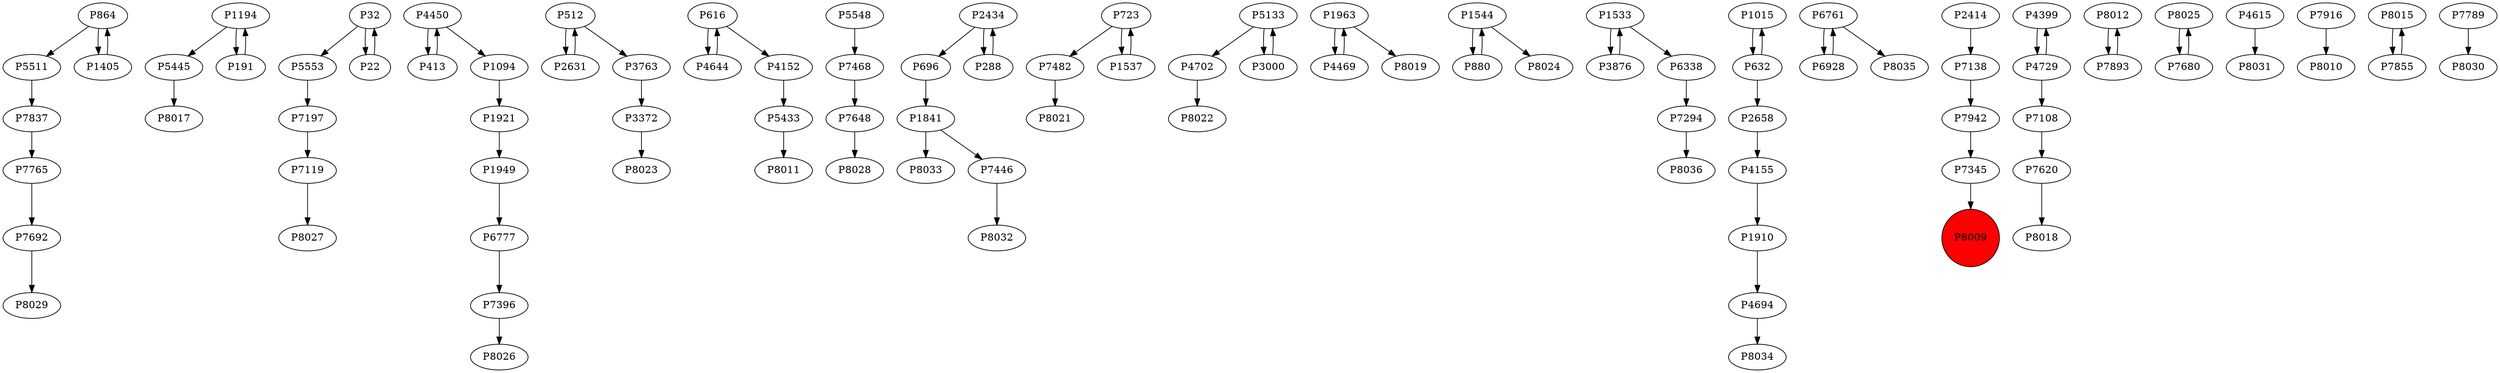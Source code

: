 digraph {
	P5511 -> P7837
	P5445 -> P8017
	P5553 -> P7197
	P1921 -> P1949
	P1194 -> P191
	P512 -> P2631
	P4152 -> P5433
	P7648 -> P8028
	P1841 -> P8033
	P723 -> P7482
	P32 -> P5553
	P5133 -> P4702
	P1963 -> P4469
	P1544 -> P880
	P1533 -> P3876
	P880 -> P1544
	P1015 -> P632
	P864 -> P5511
	P4644 -> P616
	P191 -> P1194
	P3000 -> P5133
	P2631 -> P512
	P4702 -> P8022
	P616 -> P4644
	P6761 -> P6928
	P1533 -> P6338
	P7138 -> P7942
	P4399 -> P4729
	P1910 -> P4694
	P413 -> P4450
	P7942 -> P7345
	P4694 -> P8034
	P7396 -> P8026
	P22 -> P32
	P8012 -> P7893
	P8025 -> P7680
	P7446 -> P8032
	P723 -> P1537
	P3372 -> P8023
	P1544 -> P8024
	P4729 -> P4399
	P2434 -> P696
	P3876 -> P1533
	P7692 -> P8029
	P7345 -> P8009
	P6777 -> P7396
	P864 -> P1405
	P5133 -> P3000
	P1949 -> P6777
	P7108 -> P7620
	P7119 -> P8027
	P1841 -> P7446
	P2658 -> P4155
	P7893 -> P8012
	P3763 -> P3372
	P4615 -> P8031
	P4450 -> P1094
	P7837 -> P7765
	P1194 -> P5445
	P7916 -> P8010
	P7294 -> P8036
	P4450 -> P413
	P7765 -> P7692
	P288 -> P2434
	P4729 -> P7108
	P6928 -> P6761
	P632 -> P2658
	P2434 -> P288
	P1537 -> P723
	P696 -> P1841
	P7468 -> P7648
	P5548 -> P7468
	P1405 -> P864
	P5433 -> P8011
	P8015 -> P7855
	P7855 -> P8015
	P616 -> P4152
	P32 -> P22
	P7197 -> P7119
	P1963 -> P8019
	P7680 -> P8025
	P4469 -> P1963
	P7789 -> P8030
	P6338 -> P7294
	P7620 -> P8018
	P512 -> P3763
	P7482 -> P8021
	P632 -> P1015
	P6761 -> P8035
	P1094 -> P1921
	P4155 -> P1910
	P2414 -> P7138
	P8009 [shape=circle]
	P8009 [style=filled]
	P8009 [fillcolor=red]
}